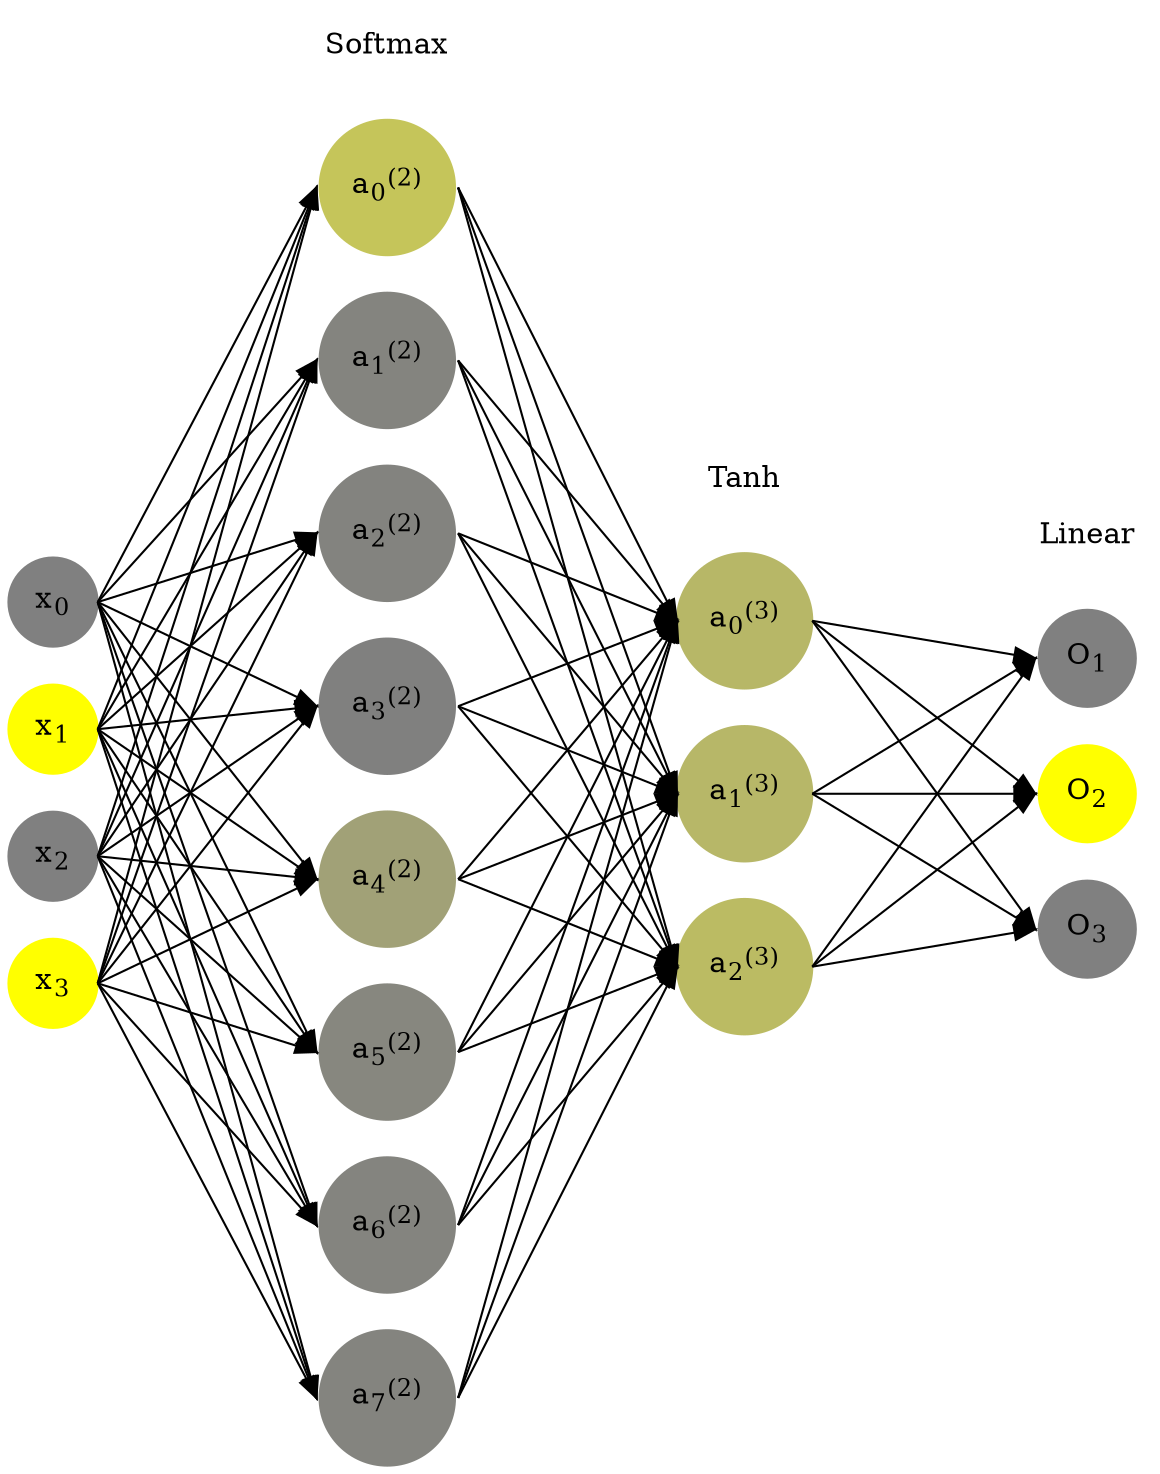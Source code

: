 digraph G {
	rankdir = LR;
	splines=false;
	edge[style=invis];
	ranksep= 1.4;
	{
	node [shape=circle, color="0.1667, 0.0, 0.5", style=filled, fillcolor="0.1667, 0.0, 0.5"];
	x0 [label=<x<sub>0</sub>>];
	}
	{
	node [shape=circle, color="0.1667, 1.0, 1.0", style=filled, fillcolor="0.1667, 1.0, 1.0"];
	x1 [label=<x<sub>1</sub>>];
	}
	{
	node [shape=circle, color="0.1667, 0.0, 0.5", style=filled, fillcolor="0.1667, 0.0, 0.5"];
	x2 [label=<x<sub>2</sub>>];
	}
	{
	node [shape=circle, color="0.1667, 1.0, 1.0", style=filled, fillcolor="0.1667, 1.0, 1.0"];
	x3 [label=<x<sub>3</sub>>];
	}
	{
	node [shape=circle, color="0.1667, 0.542917, 0.771459", style=filled, fillcolor="0.1667, 0.542917, 0.771459"];
	a02 [label=<a<sub>0</sub><sup>(2)</sup>>];
	}
	{
	node [shape=circle, color="0.1667, 0.034409, 0.517205", style=filled, fillcolor="0.1667, 0.034409, 0.517205"];
	a12 [label=<a<sub>1</sub><sup>(2)</sup>>];
	}
	{
	node [shape=circle, color="0.1667, 0.029740, 0.514870", style=filled, fillcolor="0.1667, 0.029740, 0.514870"];
	a22 [label=<a<sub>2</sub><sup>(2)</sup>>];
	}
	{
	node [shape=circle, color="0.1667, 0.003318, 0.501659", style=filled, fillcolor="0.1667, 0.003318, 0.501659"];
	a32 [label=<a<sub>3</sub><sup>(2)</sup>>];
	}
	{
	node [shape=circle, color="0.1667, 0.259235, 0.629617", style=filled, fillcolor="0.1667, 0.259235, 0.629617"];
	a42 [label=<a<sub>4</sub><sup>(2)</sup>>];
	}
	{
	node [shape=circle, color="0.1667, 0.057486, 0.528743", style=filled, fillcolor="0.1667, 0.057486, 0.528743"];
	a52 [label=<a<sub>5</sub><sup>(2)</sup>>];
	}
	{
	node [shape=circle, color="0.1667, 0.039052, 0.519526", style=filled, fillcolor="0.1667, 0.039052, 0.519526"];
	a62 [label=<a<sub>6</sub><sup>(2)</sup>>];
	}
	{
	node [shape=circle, color="0.1667, 0.033842, 0.516921", style=filled, fillcolor="0.1667, 0.033842, 0.516921"];
	a72 [label=<a<sub>7</sub><sup>(2)</sup>>];
	}
	{
	node [shape=circle, color="0.1667, 0.435529, 0.717764", style=filled, fillcolor="0.1667, 0.435529, 0.717764"];
	a03 [label=<a<sub>0</sub><sup>(3)</sup>>];
	}
	{
	node [shape=circle, color="0.1667, 0.432242, 0.716121", style=filled, fillcolor="0.1667, 0.432242, 0.716121"];
	a13 [label=<a<sub>1</sub><sup>(3)</sup>>];
	}
	{
	node [shape=circle, color="0.1667, 0.468034, 0.734017", style=filled, fillcolor="0.1667, 0.468034, 0.734017"];
	a23 [label=<a<sub>2</sub><sup>(3)</sup>>];
	}
	{
	node [shape=circle, color="0.1667, 0.0, 0.5", style=filled, fillcolor="0.1667, 0.0, 0.5"];
	O1 [label=<O<sub>1</sub>>];
	}
	{
	node [shape=circle, color="0.1667, 1.0, 1.0", style=filled, fillcolor="0.1667, 1.0, 1.0"];
	O2 [label=<O<sub>2</sub>>];
	}
	{
	node [shape=circle, color="0.1667, 0.0, 0.5", style=filled, fillcolor="0.1667, 0.0, 0.5"];
	O3 [label=<O<sub>3</sub>>];
	}
	{
	rank=same;
	x0->x1->x2->x3;
	}
	{
	rank=same;
	a02->a12->a22->a32->a42->a52->a62->a72;
	}
	{
	rank=same;
	a03->a13->a23;
	}
	{
	rank=same;
	O1->O2->O3;
	}
	l1 [shape=plaintext,label="Softmax"];
	l1->a02;
	{rank=same; l1;a02};
	l2 [shape=plaintext,label="Tanh"];
	l2->a03;
	{rank=same; l2;a03};
	l3 [shape=plaintext,label="Linear"];
	l3->O1;
	{rank=same; l3;O1};
edge[style=solid, tailport=e, headport=w];
	{x0;x1;x2;x3} -> {a02;a12;a22;a32;a42;a52;a62;a72};
	{a02;a12;a22;a32;a42;a52;a62;a72} -> {a03;a13;a23};
	{a03;a13;a23} -> {O1,O2,O3};
}